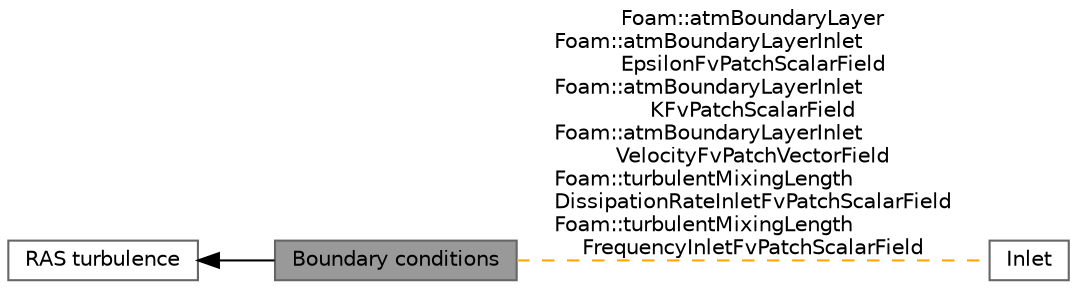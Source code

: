 digraph "Boundary conditions"
{
 // LATEX_PDF_SIZE
  bgcolor="transparent";
  edge [fontname=Helvetica,fontsize=10,labelfontname=Helvetica,labelfontsize=10];
  node [fontname=Helvetica,fontsize=10,shape=box,height=0.2,width=0.4];
  rankdir=LR;
  Node3 [id="Node000003",label="Inlet",height=0.2,width=0.4,color="grey40", fillcolor="white", style="filled",URL="$group__grpInletBoundaryConditions.html",tooltip=" "];
  Node1 [id="Node000001",label="Boundary conditions",height=0.2,width=0.4,color="gray40", fillcolor="grey60", style="filled", fontcolor="black",tooltip=" "];
  Node2 [id="Node000002",label="RAS turbulence",height=0.2,width=0.4,color="grey40", fillcolor="white", style="filled",URL="$group__grpRASTurbulence.html",tooltip=" "];
  Node2->Node1 [shape=plaintext, dir="back", style="solid"];
  Node1->Node3 [shape=plaintext, label="Foam::atmBoundaryLayer\nFoam::atmBoundaryLayerInlet\lEpsilonFvPatchScalarField\nFoam::atmBoundaryLayerInlet\lKFvPatchScalarField\nFoam::atmBoundaryLayerInlet\lVelocityFvPatchVectorField\nFoam::turbulentMixingLength\lDissipationRateInletFvPatchScalarField\nFoam::turbulentMixingLength\lFrequencyInletFvPatchScalarField", color="orange", dir="none", style="dashed"];
}
